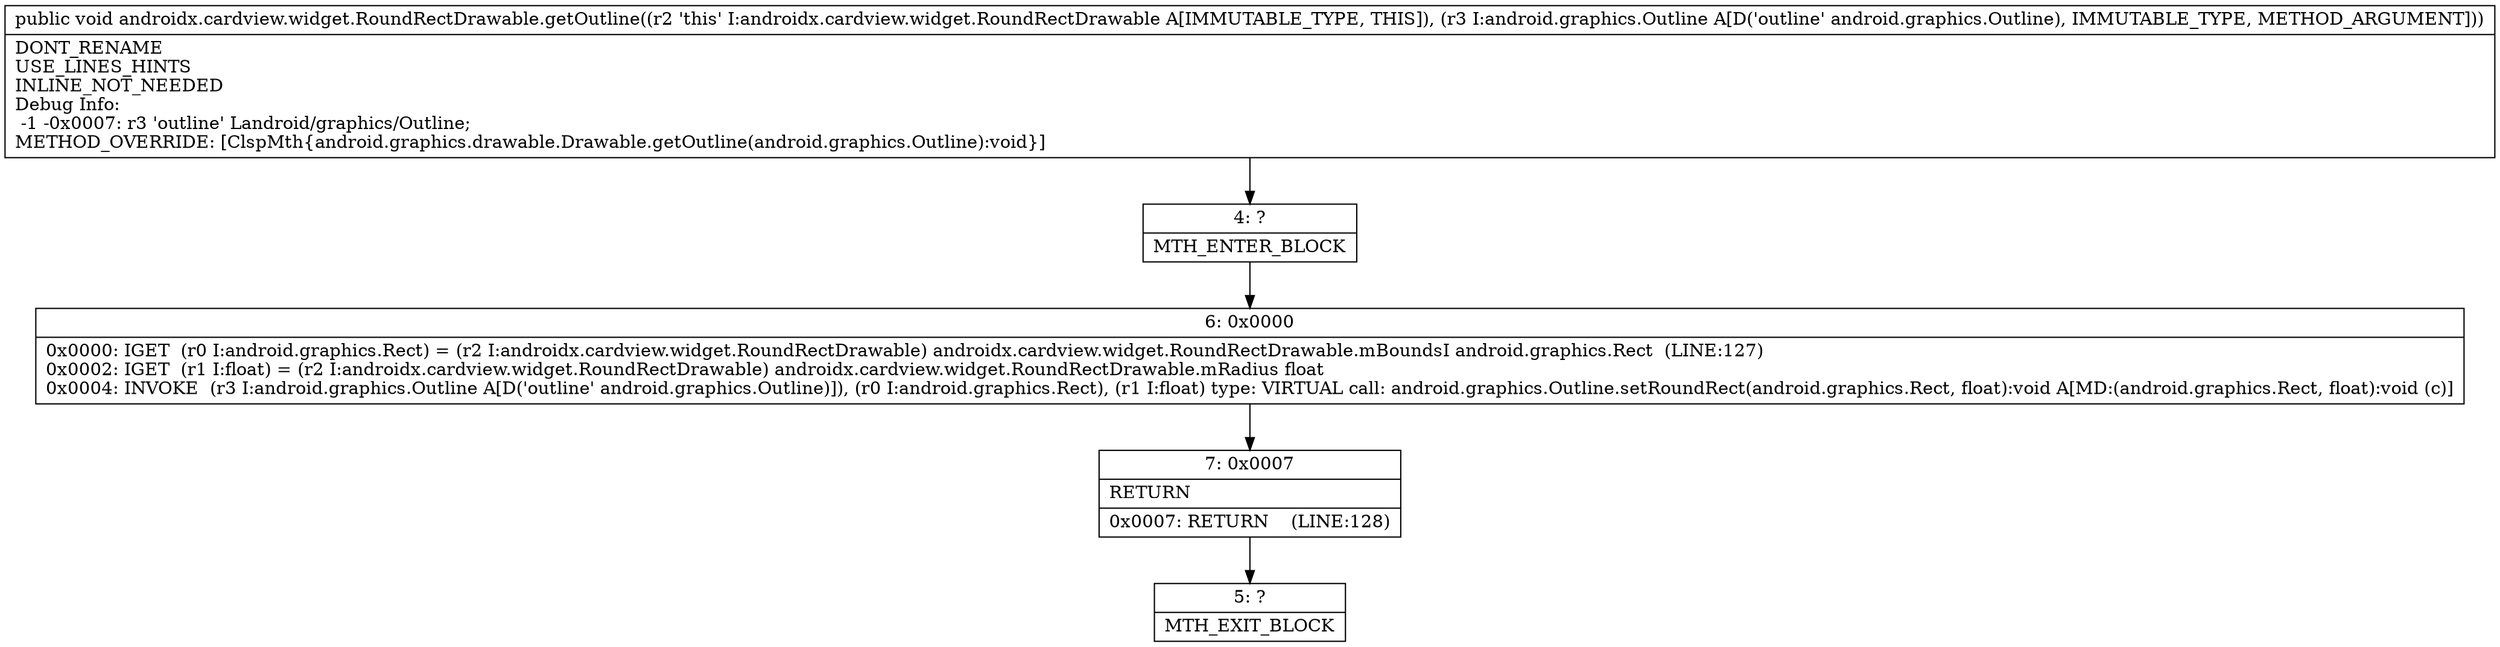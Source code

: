digraph "CFG forandroidx.cardview.widget.RoundRectDrawable.getOutline(Landroid\/graphics\/Outline;)V" {
Node_4 [shape=record,label="{4\:\ ?|MTH_ENTER_BLOCK\l}"];
Node_6 [shape=record,label="{6\:\ 0x0000|0x0000: IGET  (r0 I:android.graphics.Rect) = (r2 I:androidx.cardview.widget.RoundRectDrawable) androidx.cardview.widget.RoundRectDrawable.mBoundsI android.graphics.Rect  (LINE:127)\l0x0002: IGET  (r1 I:float) = (r2 I:androidx.cardview.widget.RoundRectDrawable) androidx.cardview.widget.RoundRectDrawable.mRadius float \l0x0004: INVOKE  (r3 I:android.graphics.Outline A[D('outline' android.graphics.Outline)]), (r0 I:android.graphics.Rect), (r1 I:float) type: VIRTUAL call: android.graphics.Outline.setRoundRect(android.graphics.Rect, float):void A[MD:(android.graphics.Rect, float):void (c)]\l}"];
Node_7 [shape=record,label="{7\:\ 0x0007|RETURN\l|0x0007: RETURN    (LINE:128)\l}"];
Node_5 [shape=record,label="{5\:\ ?|MTH_EXIT_BLOCK\l}"];
MethodNode[shape=record,label="{public void androidx.cardview.widget.RoundRectDrawable.getOutline((r2 'this' I:androidx.cardview.widget.RoundRectDrawable A[IMMUTABLE_TYPE, THIS]), (r3 I:android.graphics.Outline A[D('outline' android.graphics.Outline), IMMUTABLE_TYPE, METHOD_ARGUMENT]))  | DONT_RENAME\lUSE_LINES_HINTS\lINLINE_NOT_NEEDED\lDebug Info:\l  \-1 \-0x0007: r3 'outline' Landroid\/graphics\/Outline;\lMETHOD_OVERRIDE: [ClspMth\{android.graphics.drawable.Drawable.getOutline(android.graphics.Outline):void\}]\l}"];
MethodNode -> Node_4;Node_4 -> Node_6;
Node_6 -> Node_7;
Node_7 -> Node_5;
}

